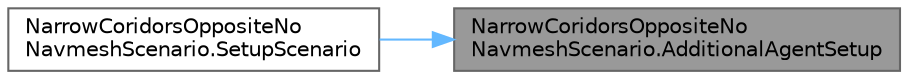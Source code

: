 digraph "NarrowCoridorsOppositeNoNavmeshScenario.AdditionalAgentSetup"
{
 // LATEX_PDF_SIZE
  bgcolor="transparent";
  edge [fontname=Helvetica,fontsize=10,labelfontname=Helvetica,labelfontsize=10];
  node [fontname=Helvetica,fontsize=10,shape=box,height=0.2,width=0.4];
  rankdir="RL";
  Node1 [id="Node000001",label="NarrowCoridorsOppositeNo\lNavmeshScenario.AdditionalAgentSetup",height=0.2,width=0.4,color="gray40", fillcolor="grey60", style="filled", fontcolor="black",tooltip="Add additional setup for agents."];
  Node1 -> Node2 [id="edge1_Node000001_Node000002",dir="back",color="steelblue1",style="solid",tooltip=" "];
  Node2 [id="Node000002",label="NarrowCoridorsOppositeNo\lNavmeshScenario.SetupScenario",height=0.2,width=0.4,color="grey40", fillcolor="white", style="filled",URL="$class_narrow_coridors_opposite_no_navmesh_scenario.html#aa64f5e4fa1057bb3ed424be0024cc18e",tooltip="Populates scene with agents, gives them their destination."];
}
